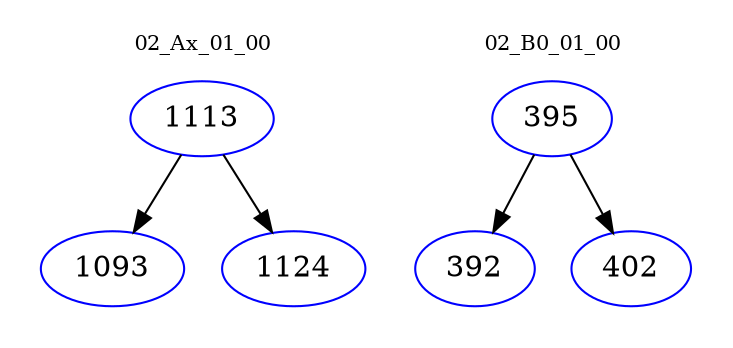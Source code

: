 digraph{
subgraph cluster_0 {
color = white
label = "02_Ax_01_00";
fontsize=10;
T0_1113 [label="1113", color="blue"]
T0_1113 -> T0_1093 [color="black"]
T0_1093 [label="1093", color="blue"]
T0_1113 -> T0_1124 [color="black"]
T0_1124 [label="1124", color="blue"]
}
subgraph cluster_1 {
color = white
label = "02_B0_01_00";
fontsize=10;
T1_395 [label="395", color="blue"]
T1_395 -> T1_392 [color="black"]
T1_392 [label="392", color="blue"]
T1_395 -> T1_402 [color="black"]
T1_402 [label="402", color="blue"]
}
}
